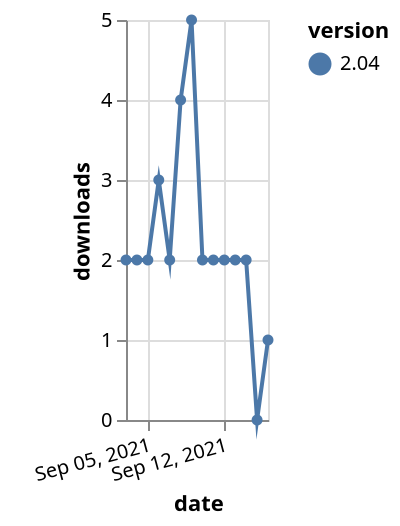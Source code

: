 {"$schema": "https://vega.github.io/schema/vega-lite/v5.json", "description": "A simple bar chart with embedded data.", "data": {"values": [{"date": "2021-09-03", "total": 2856, "delta": 2, "version": "2.04"}, {"date": "2021-09-04", "total": 2858, "delta": 2, "version": "2.04"}, {"date": "2021-09-05", "total": 2860, "delta": 2, "version": "2.04"}, {"date": "2021-09-06", "total": 2863, "delta": 3, "version": "2.04"}, {"date": "2021-09-07", "total": 2865, "delta": 2, "version": "2.04"}, {"date": "2021-09-08", "total": 2869, "delta": 4, "version": "2.04"}, {"date": "2021-09-09", "total": 2874, "delta": 5, "version": "2.04"}, {"date": "2021-09-10", "total": 2876, "delta": 2, "version": "2.04"}, {"date": "2021-09-11", "total": 2878, "delta": 2, "version": "2.04"}, {"date": "2021-09-12", "total": 2880, "delta": 2, "version": "2.04"}, {"date": "2021-09-13", "total": 2882, "delta": 2, "version": "2.04"}, {"date": "2021-09-14", "total": 2884, "delta": 2, "version": "2.04"}, {"date": "2021-09-15", "total": 2884, "delta": 0, "version": "2.04"}, {"date": "2021-09-16", "total": 2885, "delta": 1, "version": "2.04"}]}, "width": "container", "mark": {"type": "line", "point": {"filled": true}}, "encoding": {"x": {"field": "date", "type": "temporal", "timeUnit": "yearmonthdate", "title": "date", "axis": {"labelAngle": -15}}, "y": {"field": "delta", "type": "quantitative", "title": "downloads"}, "color": {"field": "version", "type": "nominal"}, "tooltip": {"field": "delta"}}}